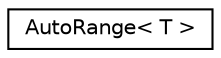 digraph "Graphical Class Hierarchy"
{
  edge [fontname="Helvetica",fontsize="10",labelfontname="Helvetica",labelfontsize="10"];
  node [fontname="Helvetica",fontsize="10",shape=record];
  rankdir="LR";
  Node1 [label="AutoRange\< T \>",height=0.2,width=0.4,color="black", fillcolor="white", style="filled",URL="$class_auto_range.html",tooltip="Keeps a running calculation of the range of the input values it receives. "];
}
